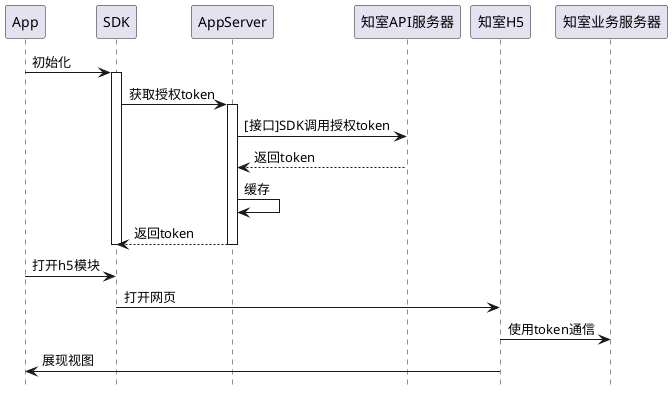 @startuml
hide footbox
'title sdk-h5交互
'control SDK
'actor SDK
'entity SDK
'database  SDK
participant App
participant SDK
participant AppServer
participant 知室API服务器
participant 知室H5
participant 知室业务服务器

App -> SDK: 初始化
activate SDK
SDK -> AppServer: 获取授权token
activate AppServer
AppServer -> 知室API服务器: [接口]SDK调用授权token
知室API服务器 --> AppServer: 返回token
AppServer -> AppServer: 缓存
AppServer --> SDK: 返回token
deactivate AppServer
deactivate SDK

App -> SDK: 打开h5模块
SDK -> 知室H5: 打开网页
知室H5 -> 知室业务服务器: 使用token通信
知室H5 -> App: 展现视图

@enduml

